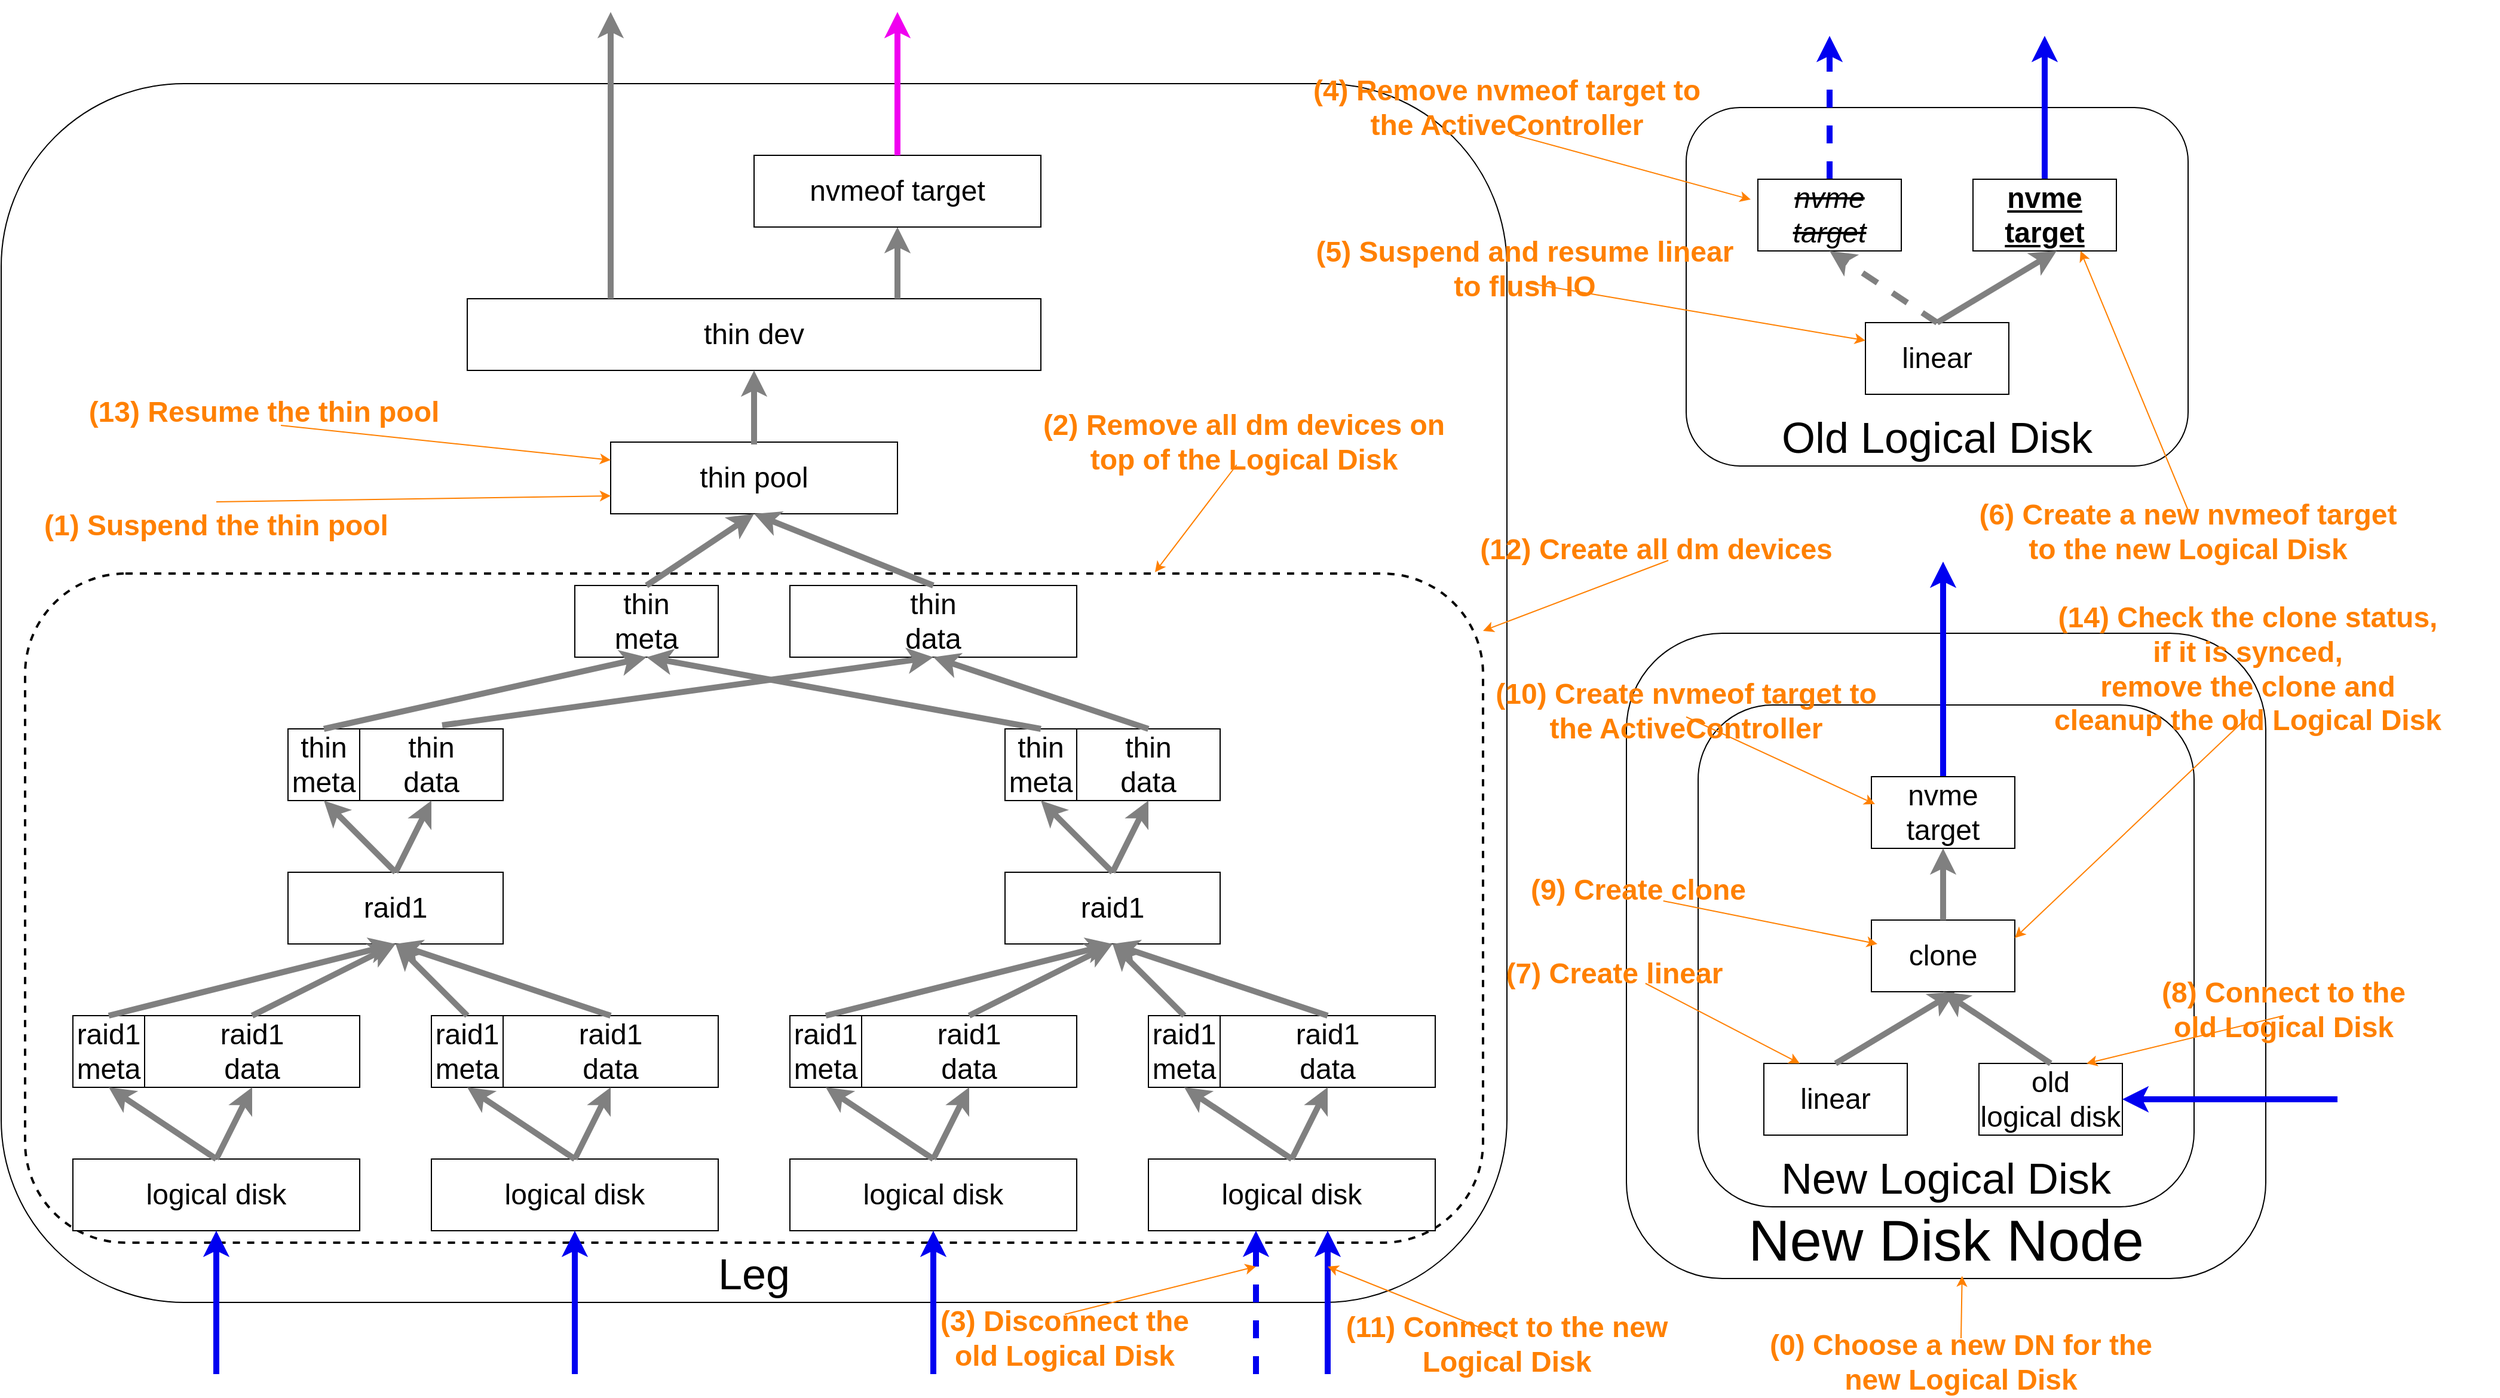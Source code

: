 <mxfile version="24.7.17">
  <diagram name="Page-1" id="okQUsLcCIn6qNMJXYvbM">
    <mxGraphModel dx="5430" dy="2303" grid="1" gridSize="10" guides="1" tooltips="1" connect="1" arrows="1" fold="1" page="1" pageScale="1" pageWidth="850" pageHeight="1100" math="0" shadow="0">
      <root>
        <mxCell id="0" />
        <mxCell id="1" parent="0" />
        <mxCell id="6JF1dS1EM6xbTjunklgh-60" value="&lt;font style=&quot;font-size: 36px;&quot;&gt;Old Logical Disk&lt;/font&gt;" style="rounded=1;whiteSpace=wrap;html=1;verticalAlign=bottom;container=0;" parent="1" vertex="1">
          <mxGeometry x="-1140" y="-140" width="420" height="300" as="geometry" />
        </mxCell>
        <mxCell id="6JF1dS1EM6xbTjunklgh-1" value="&lt;font style=&quot;font-size: 36px;&quot;&gt;Leg&lt;/font&gt;" style="rounded=1;whiteSpace=wrap;html=1;verticalAlign=bottom;" parent="1" vertex="1">
          <mxGeometry x="-2550" y="-160" width="1260" height="1020" as="geometry" />
        </mxCell>
        <mxCell id="6JF1dS1EM6xbTjunklgh-116" value="" style="rounded=1;whiteSpace=wrap;html=1;strokeWidth=2;dashed=1;" parent="1" vertex="1">
          <mxGeometry x="-2530" y="250" width="1220" height="560" as="geometry" />
        </mxCell>
        <mxCell id="6JF1dS1EM6xbTjunklgh-103" value="&lt;font style=&quot;font-size: 48px;&quot;&gt;New Disk Node&lt;/font&gt;" style="rounded=1;whiteSpace=wrap;html=1;verticalAlign=bottom;" parent="1" vertex="1">
          <mxGeometry x="-1190" y="300" width="535" height="540" as="geometry" />
        </mxCell>
        <mxCell id="6JF1dS1EM6xbTjunklgh-84" value="&lt;font style=&quot;font-size: 36px;&quot;&gt;New Logical Disk&lt;/font&gt;" style="rounded=1;whiteSpace=wrap;html=1;verticalAlign=bottom;" parent="1" vertex="1">
          <mxGeometry x="-1130" y="360" width="415" height="420" as="geometry" />
        </mxCell>
        <mxCell id="6JF1dS1EM6xbTjunklgh-2" value="&lt;font style=&quot;font-size: 24px;&quot;&gt;logical disk&lt;/font&gt;" style="rounded=0;whiteSpace=wrap;html=1;" parent="1" vertex="1">
          <mxGeometry x="-2490" y="740" width="240" height="60" as="geometry" />
        </mxCell>
        <mxCell id="6JF1dS1EM6xbTjunklgh-3" value="&lt;font style=&quot;font-size: 24px;&quot;&gt;raid1&lt;/font&gt;" style="rounded=0;whiteSpace=wrap;html=1;" parent="1" vertex="1">
          <mxGeometry x="-2310" y="500" width="180" height="60" as="geometry" />
        </mxCell>
        <mxCell id="6JF1dS1EM6xbTjunklgh-4" value="&lt;span style=&quot;font-size: 24px;&quot;&gt;raid1&lt;br&gt;meta&lt;br&gt;&lt;/span&gt;" style="rounded=0;whiteSpace=wrap;html=1;" parent="1" vertex="1">
          <mxGeometry x="-2490" y="620" width="60" height="60" as="geometry" />
        </mxCell>
        <mxCell id="6JF1dS1EM6xbTjunklgh-5" value="&lt;font style=&quot;font-size: 24px;&quot;&gt;raid1&lt;br&gt;data&lt;br&gt;&lt;/font&gt;" style="rounded=0;whiteSpace=wrap;html=1;" parent="1" vertex="1">
          <mxGeometry x="-2430" y="620" width="180" height="60" as="geometry" />
        </mxCell>
        <mxCell id="6JF1dS1EM6xbTjunklgh-6" value="&lt;font style=&quot;font-size: 24px;&quot;&gt;logical disk&lt;/font&gt;" style="rounded=0;whiteSpace=wrap;html=1;" parent="1" vertex="1">
          <mxGeometry x="-2190" y="740" width="240" height="60" as="geometry" />
        </mxCell>
        <mxCell id="6JF1dS1EM6xbTjunklgh-7" value="&lt;span style=&quot;font-size: 24px;&quot;&gt;raid1&lt;br&gt;meta&lt;br&gt;&lt;/span&gt;" style="rounded=0;whiteSpace=wrap;html=1;" parent="1" vertex="1">
          <mxGeometry x="-2190" y="620" width="60" height="60" as="geometry" />
        </mxCell>
        <mxCell id="6JF1dS1EM6xbTjunklgh-8" value="&lt;font style=&quot;font-size: 24px;&quot;&gt;raid1&lt;br&gt;data&lt;br&gt;&lt;/font&gt;" style="rounded=0;whiteSpace=wrap;html=1;" parent="1" vertex="1">
          <mxGeometry x="-2130" y="620" width="180" height="60" as="geometry" />
        </mxCell>
        <mxCell id="6JF1dS1EM6xbTjunklgh-9" value="&lt;font style=&quot;font-size: 24px;&quot;&gt;logical disk&lt;/font&gt;" style="rounded=0;whiteSpace=wrap;html=1;" parent="1" vertex="1">
          <mxGeometry x="-1890" y="740" width="240" height="60" as="geometry" />
        </mxCell>
        <mxCell id="6JF1dS1EM6xbTjunklgh-10" value="&lt;font style=&quot;font-size: 24px;&quot;&gt;raid1&lt;/font&gt;" style="rounded=0;whiteSpace=wrap;html=1;" parent="1" vertex="1">
          <mxGeometry x="-1710" y="500" width="180" height="60" as="geometry" />
        </mxCell>
        <mxCell id="6JF1dS1EM6xbTjunklgh-11" value="&lt;span style=&quot;font-size: 24px;&quot;&gt;raid1&lt;br&gt;meta&lt;br&gt;&lt;/span&gt;" style="rounded=0;whiteSpace=wrap;html=1;" parent="1" vertex="1">
          <mxGeometry x="-1890" y="620" width="60" height="60" as="geometry" />
        </mxCell>
        <mxCell id="6JF1dS1EM6xbTjunklgh-12" value="&lt;font style=&quot;font-size: 24px;&quot;&gt;raid1&lt;br&gt;data&lt;br&gt;&lt;/font&gt;" style="rounded=0;whiteSpace=wrap;html=1;" parent="1" vertex="1">
          <mxGeometry x="-1830" y="620" width="180" height="60" as="geometry" />
        </mxCell>
        <mxCell id="6JF1dS1EM6xbTjunklgh-13" value="&lt;font style=&quot;font-size: 24px;&quot;&gt;logical disk&lt;/font&gt;" style="rounded=0;whiteSpace=wrap;html=1;" parent="1" vertex="1">
          <mxGeometry x="-1590" y="740" width="240" height="60" as="geometry" />
        </mxCell>
        <mxCell id="6JF1dS1EM6xbTjunklgh-14" value="&lt;span style=&quot;font-size: 24px;&quot;&gt;raid1&lt;br&gt;meta&lt;br&gt;&lt;/span&gt;" style="rounded=0;whiteSpace=wrap;html=1;" parent="1" vertex="1">
          <mxGeometry x="-1590" y="620" width="60" height="60" as="geometry" />
        </mxCell>
        <mxCell id="6JF1dS1EM6xbTjunklgh-15" value="&lt;font style=&quot;font-size: 24px;&quot;&gt;raid1&lt;br&gt;data&lt;br&gt;&lt;/font&gt;" style="rounded=0;whiteSpace=wrap;html=1;" parent="1" vertex="1">
          <mxGeometry x="-1530" y="620" width="180" height="60" as="geometry" />
        </mxCell>
        <mxCell id="6JF1dS1EM6xbTjunklgh-16" value="&lt;font style=&quot;font-size: 24px;&quot;&gt;thin&lt;br&gt;meta&lt;br&gt;&lt;/font&gt;" style="rounded=0;whiteSpace=wrap;html=1;" parent="1" vertex="1">
          <mxGeometry x="-2310" y="380" width="60" height="60" as="geometry" />
        </mxCell>
        <mxCell id="6JF1dS1EM6xbTjunklgh-17" value="&lt;font style=&quot;font-size: 24px;&quot;&gt;thin&lt;br&gt;data&lt;br&gt;&lt;/font&gt;" style="rounded=0;whiteSpace=wrap;html=1;" parent="1" vertex="1">
          <mxGeometry x="-2250" y="380" width="120" height="60" as="geometry" />
        </mxCell>
        <mxCell id="6JF1dS1EM6xbTjunklgh-18" value="&lt;font style=&quot;font-size: 24px;&quot;&gt;thin&lt;br&gt;meta&lt;br&gt;&lt;/font&gt;" style="rounded=0;whiteSpace=wrap;html=1;" parent="1" vertex="1">
          <mxGeometry x="-1710" y="380" width="60" height="60" as="geometry" />
        </mxCell>
        <mxCell id="6JF1dS1EM6xbTjunklgh-19" value="&lt;font style=&quot;font-size: 24px;&quot;&gt;thin&lt;br&gt;data&lt;br&gt;&lt;/font&gt;" style="rounded=0;whiteSpace=wrap;html=1;" parent="1" vertex="1">
          <mxGeometry x="-1650" y="380" width="120" height="60" as="geometry" />
        </mxCell>
        <mxCell id="6JF1dS1EM6xbTjunklgh-20" value="&lt;font style=&quot;font-size: 24px;&quot;&gt;thin&lt;br&gt;meta&lt;br&gt;&lt;/font&gt;" style="rounded=0;whiteSpace=wrap;html=1;" parent="1" vertex="1">
          <mxGeometry x="-2070" y="260" width="120" height="60" as="geometry" />
        </mxCell>
        <mxCell id="6JF1dS1EM6xbTjunklgh-21" value="&lt;font style=&quot;font-size: 24px;&quot;&gt;thin&lt;br&gt;data&lt;br&gt;&lt;/font&gt;" style="rounded=0;whiteSpace=wrap;html=1;" parent="1" vertex="1">
          <mxGeometry x="-1890" y="260" width="240" height="60" as="geometry" />
        </mxCell>
        <mxCell id="6JF1dS1EM6xbTjunklgh-22" value="&lt;font style=&quot;font-size: 24px;&quot;&gt;thin pool&lt;br&gt;&lt;/font&gt;" style="rounded=0;whiteSpace=wrap;html=1;" parent="1" vertex="1">
          <mxGeometry x="-2040" y="140" width="240" height="60" as="geometry" />
        </mxCell>
        <mxCell id="6JF1dS1EM6xbTjunklgh-23" value="&lt;font style=&quot;font-size: 24px;&quot;&gt;thin dev&lt;br&gt;&lt;/font&gt;" style="rounded=0;whiteSpace=wrap;html=1;" parent="1" vertex="1">
          <mxGeometry x="-2160" y="20" width="480" height="60" as="geometry" />
        </mxCell>
        <mxCell id="6JF1dS1EM6xbTjunklgh-24" value="" style="endArrow=classic;html=1;rounded=0;strokeWidth=5;strokeColor=#808080;exitX=0.5;exitY=0;exitDx=0;exitDy=0;entryX=0.5;entryY=1;entryDx=0;entryDy=0;" parent="1" source="6JF1dS1EM6xbTjunklgh-16" target="6JF1dS1EM6xbTjunklgh-20" edge="1">
          <mxGeometry width="50" height="50" relative="1" as="geometry">
            <mxPoint x="-2260" y="350" as="sourcePoint" />
            <mxPoint x="-2210" y="300" as="targetPoint" />
          </mxGeometry>
        </mxCell>
        <mxCell id="6JF1dS1EM6xbTjunklgh-25" value="" style="endArrow=classic;html=1;rounded=0;strokeWidth=5;strokeColor=#808080;exitX=0.5;exitY=0;exitDx=0;exitDy=0;entryX=0.5;entryY=1;entryDx=0;entryDy=0;" parent="1" source="6JF1dS1EM6xbTjunklgh-3" target="6JF1dS1EM6xbTjunklgh-17" edge="1">
          <mxGeometry width="50" height="50" relative="1" as="geometry">
            <mxPoint x="-2070" y="480" as="sourcePoint" />
            <mxPoint x="-2020" y="430" as="targetPoint" />
          </mxGeometry>
        </mxCell>
        <mxCell id="6JF1dS1EM6xbTjunklgh-26" value="" style="endArrow=classic;html=1;rounded=0;strokeWidth=5;strokeColor=#808080;exitX=0.5;exitY=0;exitDx=0;exitDy=0;entryX=0.5;entryY=1;entryDx=0;entryDy=0;" parent="1" source="6JF1dS1EM6xbTjunklgh-18" target="6JF1dS1EM6xbTjunklgh-20" edge="1">
          <mxGeometry width="50" height="50" relative="1" as="geometry">
            <mxPoint x="-1980" y="420" as="sourcePoint" />
            <mxPoint x="-1930" y="370" as="targetPoint" />
          </mxGeometry>
        </mxCell>
        <mxCell id="6JF1dS1EM6xbTjunklgh-27" value="" style="endArrow=classic;html=1;rounded=0;strokeWidth=5;strokeColor=#808080;exitX=0.575;exitY=-0.05;exitDx=0;exitDy=0;exitPerimeter=0;entryX=0.5;entryY=1;entryDx=0;entryDy=0;" parent="1" source="6JF1dS1EM6xbTjunklgh-17" target="6JF1dS1EM6xbTjunklgh-21" edge="1">
          <mxGeometry width="50" height="50" relative="1" as="geometry">
            <mxPoint x="-1960" y="400" as="sourcePoint" />
            <mxPoint x="-1910" y="350" as="targetPoint" />
          </mxGeometry>
        </mxCell>
        <mxCell id="6JF1dS1EM6xbTjunklgh-28" value="" style="endArrow=classic;html=1;rounded=0;strokeWidth=5;strokeColor=#808080;exitX=0.5;exitY=0;exitDx=0;exitDy=0;entryX=0.5;entryY=1;entryDx=0;entryDy=0;" parent="1" source="6JF1dS1EM6xbTjunklgh-19" target="6JF1dS1EM6xbTjunklgh-21" edge="1">
          <mxGeometry width="50" height="50" relative="1" as="geometry">
            <mxPoint x="-1430" y="410" as="sourcePoint" />
            <mxPoint x="-1380" y="360" as="targetPoint" />
          </mxGeometry>
        </mxCell>
        <mxCell id="6JF1dS1EM6xbTjunklgh-29" value="" style="endArrow=classic;html=1;rounded=0;strokeWidth=5;strokeColor=#808080;exitX=0.5;exitY=0;exitDx=0;exitDy=0;entryX=0.5;entryY=1;entryDx=0;entryDy=0;" parent="1" source="6JF1dS1EM6xbTjunklgh-2" target="6JF1dS1EM6xbTjunklgh-5" edge="1">
          <mxGeometry width="50" height="50" relative="1" as="geometry">
            <mxPoint x="-2130" y="910" as="sourcePoint" />
            <mxPoint x="-2080" y="860" as="targetPoint" />
          </mxGeometry>
        </mxCell>
        <mxCell id="6JF1dS1EM6xbTjunklgh-30" value="" style="endArrow=classic;html=1;rounded=0;strokeWidth=5;strokeColor=#808080;exitX=0.5;exitY=0;exitDx=0;exitDy=0;entryX=0.5;entryY=1;entryDx=0;entryDy=0;" parent="1" source="6JF1dS1EM6xbTjunklgh-4" target="6JF1dS1EM6xbTjunklgh-3" edge="1">
          <mxGeometry width="50" height="50" relative="1" as="geometry">
            <mxPoint x="-2420" y="550" as="sourcePoint" />
            <mxPoint x="-2370" y="500" as="targetPoint" />
          </mxGeometry>
        </mxCell>
        <mxCell id="6JF1dS1EM6xbTjunklgh-31" value="" style="endArrow=classic;html=1;rounded=0;strokeWidth=5;strokeColor=#808080;exitX=0.5;exitY=0;exitDx=0;exitDy=0;entryX=0.5;entryY=1;entryDx=0;entryDy=0;" parent="1" source="6JF1dS1EM6xbTjunklgh-10" target="6JF1dS1EM6xbTjunklgh-18" edge="1">
          <mxGeometry width="50" height="50" relative="1" as="geometry">
            <mxPoint x="-1420" y="500" as="sourcePoint" />
            <mxPoint x="-1370" y="450" as="targetPoint" />
          </mxGeometry>
        </mxCell>
        <mxCell id="6JF1dS1EM6xbTjunklgh-32" value="" style="endArrow=classic;html=1;rounded=0;strokeWidth=5;strokeColor=#808080;entryX=0.5;entryY=1;entryDx=0;entryDy=0;exitX=0.5;exitY=0;exitDx=0;exitDy=0;" parent="1" source="6JF1dS1EM6xbTjunklgh-10" target="6JF1dS1EM6xbTjunklgh-19" edge="1">
          <mxGeometry width="50" height="50" relative="1" as="geometry">
            <mxPoint x="-1390" y="510" as="sourcePoint" />
            <mxPoint x="-1340" y="460" as="targetPoint" />
          </mxGeometry>
        </mxCell>
        <mxCell id="6JF1dS1EM6xbTjunklgh-33" value="" style="endArrow=classic;html=1;rounded=0;strokeWidth=5;strokeColor=#808080;exitX=0.5;exitY=0;exitDx=0;exitDy=0;entryX=0.5;entryY=1;entryDx=0;entryDy=0;" parent="1" source="6JF1dS1EM6xbTjunklgh-3" target="6JF1dS1EM6xbTjunklgh-16" edge="1">
          <mxGeometry width="50" height="50" relative="1" as="geometry">
            <mxPoint x="-2380" y="510" as="sourcePoint" />
            <mxPoint x="-2330" y="460" as="targetPoint" />
          </mxGeometry>
        </mxCell>
        <mxCell id="6JF1dS1EM6xbTjunklgh-34" value="" style="endArrow=classic;html=1;rounded=0;strokeWidth=5;strokeColor=#808080;exitX=0.5;exitY=0.033;exitDx=0;exitDy=0;exitPerimeter=0;entryX=0.5;entryY=1;entryDx=0;entryDy=0;" parent="1" source="6JF1dS1EM6xbTjunklgh-22" target="6JF1dS1EM6xbTjunklgh-23" edge="1">
          <mxGeometry width="50" height="50" relative="1" as="geometry">
            <mxPoint x="-1765" y="170" as="sourcePoint" />
            <mxPoint x="-1715" y="120" as="targetPoint" />
          </mxGeometry>
        </mxCell>
        <mxCell id="6JF1dS1EM6xbTjunklgh-35" value="" style="endArrow=classic;html=1;rounded=0;strokeWidth=5;strokeColor=#808080;exitX=0.5;exitY=0;exitDx=0;exitDy=0;entryX=0.5;entryY=1;entryDx=0;entryDy=0;" parent="1" source="6JF1dS1EM6xbTjunklgh-21" target="6JF1dS1EM6xbTjunklgh-22" edge="1">
          <mxGeometry width="50" height="50" relative="1" as="geometry">
            <mxPoint x="-1630" y="220" as="sourcePoint" />
            <mxPoint x="-1580" y="170" as="targetPoint" />
          </mxGeometry>
        </mxCell>
        <mxCell id="6JF1dS1EM6xbTjunklgh-36" value="" style="endArrow=classic;html=1;rounded=0;strokeWidth=5;strokeColor=#808080;exitX=0.5;exitY=0;exitDx=0;exitDy=0;entryX=0.5;entryY=1;entryDx=0;entryDy=0;" parent="1" source="6JF1dS1EM6xbTjunklgh-20" target="6JF1dS1EM6xbTjunklgh-22" edge="1">
          <mxGeometry width="50" height="50" relative="1" as="geometry">
            <mxPoint x="-2150" y="230" as="sourcePoint" />
            <mxPoint x="-2100" y="180" as="targetPoint" />
          </mxGeometry>
        </mxCell>
        <mxCell id="6JF1dS1EM6xbTjunklgh-37" value="" style="endArrow=classic;html=1;rounded=0;strokeWidth=5;strokeColor=#808080;exitX=0.5;exitY=0;exitDx=0;exitDy=0;entryX=0.5;entryY=1;entryDx=0;entryDy=0;" parent="1" source="6JF1dS1EM6xbTjunklgh-15" target="6JF1dS1EM6xbTjunklgh-10" edge="1">
          <mxGeometry width="50" height="50" relative="1" as="geometry">
            <mxPoint x="-1420" y="530" as="sourcePoint" />
            <mxPoint x="-1370" y="480" as="targetPoint" />
          </mxGeometry>
        </mxCell>
        <mxCell id="6JF1dS1EM6xbTjunklgh-38" value="" style="endArrow=classic;html=1;rounded=0;strokeWidth=5;strokeColor=#808080;exitX=0.5;exitY=0;exitDx=0;exitDy=0;entryX=0.5;entryY=1;entryDx=0;entryDy=0;" parent="1" source="6JF1dS1EM6xbTjunklgh-14" target="6JF1dS1EM6xbTjunklgh-10" edge="1">
          <mxGeometry width="50" height="50" relative="1" as="geometry">
            <mxPoint x="-1440" y="540" as="sourcePoint" />
            <mxPoint x="-1390" y="490" as="targetPoint" />
          </mxGeometry>
        </mxCell>
        <mxCell id="6JF1dS1EM6xbTjunklgh-39" value="" style="endArrow=classic;html=1;rounded=0;strokeWidth=5;strokeColor=#808080;exitX=0.5;exitY=0;exitDx=0;exitDy=0;entryX=0.5;entryY=1;entryDx=0;entryDy=0;" parent="1" source="6JF1dS1EM6xbTjunklgh-12" target="6JF1dS1EM6xbTjunklgh-10" edge="1">
          <mxGeometry width="50" height="50" relative="1" as="geometry">
            <mxPoint x="-1540" y="575" as="sourcePoint" />
            <mxPoint x="-1490" y="525" as="targetPoint" />
          </mxGeometry>
        </mxCell>
        <mxCell id="6JF1dS1EM6xbTjunklgh-40" value="" style="endArrow=classic;html=1;rounded=0;strokeWidth=5;strokeColor=#808080;exitX=0.5;exitY=0;exitDx=0;exitDy=0;entryX=0.5;entryY=1;entryDx=0;entryDy=0;" parent="1" source="6JF1dS1EM6xbTjunklgh-11" target="6JF1dS1EM6xbTjunklgh-10" edge="1">
          <mxGeometry width="50" height="50" relative="1" as="geometry">
            <mxPoint x="-1870" y="590" as="sourcePoint" />
            <mxPoint x="-1820" y="540" as="targetPoint" />
          </mxGeometry>
        </mxCell>
        <mxCell id="6JF1dS1EM6xbTjunklgh-41" value="" style="endArrow=classic;html=1;rounded=0;strokeWidth=5;strokeColor=#808080;exitX=0.5;exitY=0;exitDx=0;exitDy=0;entryX=0.5;entryY=1;entryDx=0;entryDy=0;" parent="1" source="6JF1dS1EM6xbTjunklgh-8" target="6JF1dS1EM6xbTjunklgh-3" edge="1">
          <mxGeometry width="50" height="50" relative="1" as="geometry">
            <mxPoint x="-2000" y="560" as="sourcePoint" />
            <mxPoint x="-1950" y="510" as="targetPoint" />
          </mxGeometry>
        </mxCell>
        <mxCell id="6JF1dS1EM6xbTjunklgh-42" value="" style="endArrow=classic;html=1;rounded=0;strokeWidth=5;strokeColor=#808080;exitX=0.5;exitY=0;exitDx=0;exitDy=0;entryX=0.5;entryY=1;entryDx=0;entryDy=0;" parent="1" source="6JF1dS1EM6xbTjunklgh-7" target="6JF1dS1EM6xbTjunklgh-3" edge="1">
          <mxGeometry width="50" height="50" relative="1" as="geometry">
            <mxPoint x="-2030" y="555" as="sourcePoint" />
            <mxPoint x="-1980" y="505" as="targetPoint" />
          </mxGeometry>
        </mxCell>
        <mxCell id="6JF1dS1EM6xbTjunklgh-43" value="" style="endArrow=classic;html=1;rounded=0;strokeWidth=5;strokeColor=#808080;exitX=0.5;exitY=0;exitDx=0;exitDy=0;entryX=0.5;entryY=1;entryDx=0;entryDy=0;" parent="1" source="6JF1dS1EM6xbTjunklgh-5" target="6JF1dS1EM6xbTjunklgh-3" edge="1">
          <mxGeometry width="50" height="50" relative="1" as="geometry">
            <mxPoint x="-1980" y="575" as="sourcePoint" />
            <mxPoint x="-1930" y="525" as="targetPoint" />
          </mxGeometry>
        </mxCell>
        <mxCell id="6JF1dS1EM6xbTjunklgh-44" value="" style="endArrow=classic;html=1;rounded=0;strokeWidth=5;strokeColor=#808080;exitX=0.5;exitY=0;exitDx=0;exitDy=0;entryX=0.5;entryY=1;entryDx=0;entryDy=0;" parent="1" source="6JF1dS1EM6xbTjunklgh-13" target="6JF1dS1EM6xbTjunklgh-14" edge="1">
          <mxGeometry width="50" height="50" relative="1" as="geometry">
            <mxPoint x="-1325" y="700" as="sourcePoint" />
            <mxPoint x="-1275" y="650" as="targetPoint" />
          </mxGeometry>
        </mxCell>
        <mxCell id="6JF1dS1EM6xbTjunklgh-45" value="" style="endArrow=classic;html=1;rounded=0;strokeWidth=5;strokeColor=#808080;exitX=0.5;exitY=0;exitDx=0;exitDy=0;entryX=0.5;entryY=1;entryDx=0;entryDy=0;" parent="1" source="6JF1dS1EM6xbTjunklgh-13" target="6JF1dS1EM6xbTjunklgh-15" edge="1">
          <mxGeometry width="50" height="50" relative="1" as="geometry">
            <mxPoint x="-1290" y="670" as="sourcePoint" />
            <mxPoint x="-1240" y="620" as="targetPoint" />
          </mxGeometry>
        </mxCell>
        <mxCell id="6JF1dS1EM6xbTjunklgh-46" value="" style="endArrow=classic;html=1;rounded=0;strokeWidth=5;strokeColor=#808080;entryX=0.5;entryY=1;entryDx=0;entryDy=0;exitX=0.5;exitY=0;exitDx=0;exitDy=0;" parent="1" source="6JF1dS1EM6xbTjunklgh-9" target="6JF1dS1EM6xbTjunklgh-11" edge="1">
          <mxGeometry width="50" height="50" relative="1" as="geometry">
            <mxPoint x="-1730" y="930" as="sourcePoint" />
            <mxPoint x="-1650" y="780" as="targetPoint" />
          </mxGeometry>
        </mxCell>
        <mxCell id="6JF1dS1EM6xbTjunklgh-47" value="" style="endArrow=classic;html=1;rounded=0;strokeWidth=5;strokeColor=#808080;exitX=0.5;exitY=0;exitDx=0;exitDy=0;entryX=0.5;entryY=1;entryDx=0;entryDy=0;" parent="1" source="6JF1dS1EM6xbTjunklgh-9" target="6JF1dS1EM6xbTjunklgh-12" edge="1">
          <mxGeometry width="50" height="50" relative="1" as="geometry">
            <mxPoint x="-1360" y="520" as="sourcePoint" />
            <mxPoint x="-1310" y="470" as="targetPoint" />
          </mxGeometry>
        </mxCell>
        <mxCell id="6JF1dS1EM6xbTjunklgh-48" value="" style="endArrow=classic;html=1;rounded=0;strokeWidth=5;strokeColor=#808080;exitX=0.5;exitY=0;exitDx=0;exitDy=0;entryX=0.5;entryY=1;entryDx=0;entryDy=0;" parent="1" source="6JF1dS1EM6xbTjunklgh-6" target="6JF1dS1EM6xbTjunklgh-7" edge="1">
          <mxGeometry width="50" height="50" relative="1" as="geometry">
            <mxPoint x="-2040" y="930" as="sourcePoint" />
            <mxPoint x="-1990" y="880" as="targetPoint" />
          </mxGeometry>
        </mxCell>
        <mxCell id="6JF1dS1EM6xbTjunklgh-49" value="" style="endArrow=classic;html=1;rounded=0;strokeWidth=5;strokeColor=#808080;exitX=0.5;exitY=0;exitDx=0;exitDy=0;entryX=0.5;entryY=1;entryDx=0;entryDy=0;" parent="1" source="6JF1dS1EM6xbTjunklgh-6" target="6JF1dS1EM6xbTjunklgh-8" edge="1">
          <mxGeometry width="50" height="50" relative="1" as="geometry">
            <mxPoint x="-2000" y="930" as="sourcePoint" />
            <mxPoint x="-1950" y="880" as="targetPoint" />
          </mxGeometry>
        </mxCell>
        <mxCell id="6JF1dS1EM6xbTjunklgh-50" value="" style="endArrow=classic;html=1;rounded=0;strokeWidth=5;strokeColor=#808080;exitX=0.5;exitY=0;exitDx=0;exitDy=0;entryX=0.5;entryY=1;entryDx=0;entryDy=0;" parent="1" source="6JF1dS1EM6xbTjunklgh-2" target="6JF1dS1EM6xbTjunklgh-4" edge="1">
          <mxGeometry width="50" height="50" relative="1" as="geometry">
            <mxPoint x="-2390" y="880" as="sourcePoint" />
            <mxPoint x="-2340" y="830" as="targetPoint" />
          </mxGeometry>
        </mxCell>
        <mxCell id="6JF1dS1EM6xbTjunklgh-51" value="" style="endArrow=classic;html=1;rounded=0;strokeWidth=5;strokeColor=#808080;exitX=0.75;exitY=0;exitDx=0;exitDy=0;entryX=0.5;entryY=1;entryDx=0;entryDy=0;" parent="1" source="6JF1dS1EM6xbTjunklgh-23" target="6JF1dS1EM6xbTjunklgh-56" edge="1">
          <mxGeometry width="50" height="50" relative="1" as="geometry">
            <mxPoint x="-640" y="-30" as="sourcePoint" />
            <mxPoint x="-640" y="-250" as="targetPoint" />
          </mxGeometry>
        </mxCell>
        <mxCell id="6JF1dS1EM6xbTjunklgh-52" value="" style="endArrow=classic;html=1;rounded=0;strokeWidth=5;strokeColor=#0000f0;exitX=0.25;exitY=1;exitDx=0;exitDy=0;entryX=0.25;entryY=0;entryDx=0;entryDy=0;dashed=1;" parent="1" edge="1">
          <mxGeometry width="50" height="50" relative="1" as="geometry">
            <mxPoint x="-1500" y="920" as="sourcePoint" />
            <mxPoint x="-1500" y="800" as="targetPoint" />
          </mxGeometry>
        </mxCell>
        <mxCell id="6JF1dS1EM6xbTjunklgh-53" value="" style="endArrow=classic;html=1;rounded=0;strokeWidth=5;strokeColor=#0000f0;exitX=0.5;exitY=1;exitDx=0;exitDy=0;entryX=0.5;entryY=0;entryDx=0;entryDy=0;" parent="1" edge="1">
          <mxGeometry width="50" height="50" relative="1" as="geometry">
            <mxPoint x="-2070" y="920" as="sourcePoint" />
            <mxPoint x="-2070" y="800" as="targetPoint" />
          </mxGeometry>
        </mxCell>
        <mxCell id="6JF1dS1EM6xbTjunklgh-54" value="" style="endArrow=classic;html=1;rounded=0;strokeWidth=5;strokeColor=#0000f0;exitX=0.5;exitY=1;exitDx=0;exitDy=0;entryX=0.5;entryY=0;entryDx=0;entryDy=0;" parent="1" edge="1">
          <mxGeometry width="50" height="50" relative="1" as="geometry">
            <mxPoint x="-2370" y="920" as="sourcePoint" />
            <mxPoint x="-2370" y="800" as="targetPoint" />
          </mxGeometry>
        </mxCell>
        <mxCell id="6JF1dS1EM6xbTjunklgh-55" value="" style="endArrow=classic;html=1;rounded=0;strokeWidth=5;strokeColor=#0000f0;exitX=0.5;exitY=1;exitDx=0;exitDy=0;entryX=0.5;entryY=0;entryDx=0;entryDy=0;" parent="1" edge="1">
          <mxGeometry width="50" height="50" relative="1" as="geometry">
            <mxPoint x="-1770" y="920" as="sourcePoint" />
            <mxPoint x="-1770" y="800" as="targetPoint" />
          </mxGeometry>
        </mxCell>
        <mxCell id="6JF1dS1EM6xbTjunklgh-56" value="&lt;font style=&quot;font-size: 24px;&quot;&gt;nvmeof target&lt;br&gt;&lt;/font&gt;" style="rounded=0;whiteSpace=wrap;html=1;" parent="1" vertex="1">
          <mxGeometry x="-1920" y="-100" width="240" height="60" as="geometry" />
        </mxCell>
        <mxCell id="6JF1dS1EM6xbTjunklgh-57" value="" style="endArrow=classic;html=1;rounded=0;strokeWidth=5;strokeColor=#808080;exitX=0.25;exitY=0;exitDx=0;exitDy=0;entryX=0.5;entryY=0;entryDx=0;entryDy=0;" parent="1" source="6JF1dS1EM6xbTjunklgh-23" edge="1">
          <mxGeometry width="50" height="50" relative="1" as="geometry">
            <mxPoint x="-2041" y="-80" as="sourcePoint" />
            <mxPoint x="-2040" y="-220" as="targetPoint" />
          </mxGeometry>
        </mxCell>
        <mxCell id="6JF1dS1EM6xbTjunklgh-58" value="" style="endArrow=classic;html=1;rounded=0;strokeWidth=5;strokeColor=#f000f0;exitX=0.5;exitY=0;exitDx=0;exitDy=0;entryX=0.5;entryY=0;entryDx=0;entryDy=0;" parent="1" source="6JF1dS1EM6xbTjunklgh-56" edge="1">
          <mxGeometry width="50" height="50" relative="1" as="geometry">
            <mxPoint x="-1585" y="-240" as="sourcePoint" />
            <mxPoint x="-1800" y="-220" as="targetPoint" />
          </mxGeometry>
        </mxCell>
        <mxCell id="6JF1dS1EM6xbTjunklgh-64" value="" style="endArrow=classic;html=1;rounded=0;strokeWidth=5;strokeColor=#0000f0;exitX=0.5;exitY=0;exitDx=0;exitDy=0;entryX=0.5;entryY=0;entryDx=0;entryDy=0;dashed=1;" parent="1" source="6JF1dS1EM6xbTjunklgh-62" edge="1">
          <mxGeometry width="50" height="50" relative="1" as="geometry">
            <mxPoint x="-1000" y="-330" as="sourcePoint" />
            <mxPoint x="-1020" y="-200" as="targetPoint" />
          </mxGeometry>
        </mxCell>
        <mxCell id="6JF1dS1EM6xbTjunklgh-70" value="" style="endArrow=classic;html=1;rounded=0;strokeWidth=5;strokeColor=#0000f0;exitX=0.5;exitY=0;exitDx=0;exitDy=0;entryX=0.5;entryY=0;entryDx=0;entryDy=0;" parent="1" source="6JF1dS1EM6xbTjunklgh-68" edge="1">
          <mxGeometry width="50" height="50" relative="1" as="geometry">
            <mxPoint x="-995" y="290" as="sourcePoint" />
            <mxPoint x="-925" y="240" as="targetPoint" />
          </mxGeometry>
        </mxCell>
        <mxCell id="6JF1dS1EM6xbTjunklgh-76" value="" style="endArrow=classic;html=1;rounded=0;strokeWidth=5;strokeColor=#0000f0;exitX=0.5;exitY=0;exitDx=0;exitDy=0;entryX=0.5;entryY=0;entryDx=0;entryDy=0;" parent="1" source="6JF1dS1EM6xbTjunklgh-71" edge="1">
          <mxGeometry width="50" height="50" relative="1" as="geometry">
            <mxPoint x="-1010" y="-70" as="sourcePoint" />
            <mxPoint x="-840" y="-200" as="targetPoint" />
          </mxGeometry>
        </mxCell>
        <mxCell id="6JF1dS1EM6xbTjunklgh-67" value="&lt;font style=&quot;font-size: 24px;&quot;&gt;linear&lt;/font&gt;" style="rounded=0;whiteSpace=wrap;html=1;container=0;" parent="1" vertex="1">
          <mxGeometry x="-1075" y="660" width="120" height="60" as="geometry" />
        </mxCell>
        <mxCell id="6JF1dS1EM6xbTjunklgh-68" value="&lt;font style=&quot;font-size: 24px;&quot;&gt;nvme&lt;br&gt;target&lt;br&gt;&lt;/font&gt;" style="rounded=0;whiteSpace=wrap;html=1;container=0;" parent="1" vertex="1">
          <mxGeometry x="-985" y="420" width="120" height="60" as="geometry" />
        </mxCell>
        <mxCell id="6JF1dS1EM6xbTjunklgh-69" value="" style="endArrow=classic;html=1;rounded=0;strokeWidth=5;strokeColor=#808080;exitX=0.5;exitY=0;exitDx=0;exitDy=0;entryX=0.583;entryY=1;entryDx=0;entryDy=0;entryPerimeter=0;" parent="1" source="6JF1dS1EM6xbTjunklgh-67" target="6JF1dS1EM6xbTjunklgh-79" edge="1">
          <mxGeometry width="50" height="50" relative="1" as="geometry">
            <mxPoint x="-1425" y="410" as="sourcePoint" />
            <mxPoint x="-1375" y="360" as="targetPoint" />
          </mxGeometry>
        </mxCell>
        <mxCell id="6JF1dS1EM6xbTjunklgh-61" value="&lt;font style=&quot;font-size: 24px;&quot;&gt;linear&lt;/font&gt;" style="rounded=0;whiteSpace=wrap;html=1;container=0;" parent="1" vertex="1">
          <mxGeometry x="-990" y="40" width="120" height="60" as="geometry" />
        </mxCell>
        <mxCell id="6JF1dS1EM6xbTjunklgh-62" value="&lt;font style=&quot;font-size: 24px;&quot;&gt;&lt;strike&gt;&lt;i&gt;nvme&lt;br&gt;target&lt;/i&gt;&lt;/strike&gt;&lt;br&gt;&lt;/font&gt;" style="rounded=0;whiteSpace=wrap;html=1;container=0;" parent="1" vertex="1">
          <mxGeometry x="-1080" y="-80" width="120" height="60" as="geometry" />
        </mxCell>
        <mxCell id="6JF1dS1EM6xbTjunklgh-63" value="" style="endArrow=classic;html=1;rounded=0;strokeWidth=5;strokeColor=#808080;exitX=0.5;exitY=0;exitDx=0;exitDy=0;entryX=0.5;entryY=1;entryDx=0;entryDy=0;dashed=1;" parent="1" source="6JF1dS1EM6xbTjunklgh-61" target="6JF1dS1EM6xbTjunklgh-62" edge="1">
          <mxGeometry width="50" height="50" relative="1" as="geometry">
            <mxPoint x="-1430" y="-210" as="sourcePoint" />
            <mxPoint x="-1380" y="-260" as="targetPoint" />
          </mxGeometry>
        </mxCell>
        <mxCell id="6JF1dS1EM6xbTjunklgh-71" value="&lt;font style=&quot;font-size: 24px;&quot;&gt;&lt;b&gt;&lt;u&gt;nvme&lt;br&gt;target&lt;/u&gt;&lt;/b&gt;&lt;br&gt;&lt;/font&gt;" style="rounded=0;whiteSpace=wrap;html=1;container=0;" parent="1" vertex="1">
          <mxGeometry x="-900" y="-80" width="120" height="60" as="geometry" />
        </mxCell>
        <mxCell id="6JF1dS1EM6xbTjunklgh-72" value="" style="endArrow=classic;html=1;rounded=0;strokeWidth=5;strokeColor=#808080;exitX=0.5;exitY=0;exitDx=0;exitDy=0;entryX=0.583;entryY=1;entryDx=0;entryDy=0;entryPerimeter=0;" parent="1" source="6JF1dS1EM6xbTjunklgh-61" target="6JF1dS1EM6xbTjunklgh-71" edge="1">
          <mxGeometry width="50" height="50" relative="1" as="geometry">
            <mxPoint x="-560" y="60" as="sourcePoint" />
            <mxPoint x="-560" as="targetPoint" />
          </mxGeometry>
        </mxCell>
        <mxCell id="6JF1dS1EM6xbTjunklgh-78" value="&lt;font style=&quot;font-size: 24px;&quot;&gt;old&lt;br&gt;logical disk&lt;br&gt;&lt;/font&gt;" style="rounded=0;whiteSpace=wrap;html=1;container=0;" parent="1" vertex="1">
          <mxGeometry x="-895" y="660" width="120" height="60" as="geometry" />
        </mxCell>
        <mxCell id="6JF1dS1EM6xbTjunklgh-79" value="&lt;font style=&quot;font-size: 24px;&quot;&gt;clone&lt;br&gt;&lt;/font&gt;" style="rounded=0;whiteSpace=wrap;html=1;container=0;" parent="1" vertex="1">
          <mxGeometry x="-985" y="540" width="120" height="60" as="geometry" />
        </mxCell>
        <mxCell id="6JF1dS1EM6xbTjunklgh-80" value="" style="endArrow=classic;html=1;rounded=0;strokeWidth=5;strokeColor=#808080;exitX=0.5;exitY=0;exitDx=0;exitDy=0;entryX=0.5;entryY=1;entryDx=0;entryDy=0;" parent="1" source="6JF1dS1EM6xbTjunklgh-78" target="6JF1dS1EM6xbTjunklgh-79" edge="1">
          <mxGeometry width="50" height="50" relative="1" as="geometry">
            <mxPoint x="-1005" y="670" as="sourcePoint" />
            <mxPoint x="-905" y="610" as="targetPoint" />
          </mxGeometry>
        </mxCell>
        <mxCell id="6JF1dS1EM6xbTjunklgh-82" value="" style="endArrow=classic;html=1;rounded=0;strokeWidth=5;strokeColor=#808080;exitX=0.5;exitY=0;exitDx=0;exitDy=0;entryX=0.5;entryY=1;entryDx=0;entryDy=0;" parent="1" source="6JF1dS1EM6xbTjunklgh-79" target="6JF1dS1EM6xbTjunklgh-68" edge="1">
          <mxGeometry width="50" height="50" relative="1" as="geometry">
            <mxPoint x="-825" y="670" as="sourcePoint" />
            <mxPoint x="-915" y="610" as="targetPoint" />
          </mxGeometry>
        </mxCell>
        <mxCell id="EK6KpNQJIU4OniFnHXBM-8" value="" style="endArrow=classic;html=1;rounded=0;strokeWidth=5;strokeColor=#0000f0;entryX=0;entryY=0.5;entryDx=0;entryDy=0;exitX=1;exitY=0.5;exitDx=0;exitDy=0;" parent="1" edge="1">
          <mxGeometry width="50" height="50" relative="1" as="geometry">
            <mxPoint x="-595" y="690" as="sourcePoint" />
            <mxPoint x="-775" y="690" as="targetPoint" />
          </mxGeometry>
        </mxCell>
        <mxCell id="6JF1dS1EM6xbTjunklgh-87" value="&lt;font style=&quot;&quot;&gt;&lt;font size=&quot;1&quot; color=&quot;#ff8000&quot;&gt;&lt;b style=&quot;font-size: 24px;&quot;&gt;(0) Choose a new DN for the new Logical Disk&lt;/b&gt;&lt;/font&gt;&lt;br&gt;&lt;/font&gt;" style="text;html=1;align=center;verticalAlign=middle;whiteSpace=wrap;rounded=0;" parent="1" vertex="1">
          <mxGeometry x="-1090" y="890" width="360" height="40" as="geometry" />
        </mxCell>
        <mxCell id="6JF1dS1EM6xbTjunklgh-88" value="&lt;font style=&quot;&quot;&gt;&lt;font size=&quot;1&quot; color=&quot;#ff8000&quot;&gt;&lt;b style=&quot;font-size: 24px;&quot;&gt;(1) Suspend the thin pool&lt;/b&gt;&lt;/font&gt;&lt;br&gt;&lt;/font&gt;" style="text;html=1;align=center;verticalAlign=middle;whiteSpace=wrap;rounded=0;" parent="1" vertex="1">
          <mxGeometry x="-2550" y="190" width="360" height="40" as="geometry" />
        </mxCell>
        <mxCell id="6JF1dS1EM6xbTjunklgh-89" value="&lt;font style=&quot;&quot;&gt;&lt;font size=&quot;1&quot; color=&quot;#ff8000&quot;&gt;&lt;b style=&quot;font-size: 24px;&quot;&gt;(2) Remove all dm devices on top of the Logical Disk&lt;/b&gt;&lt;/font&gt;&lt;br&gt;&lt;/font&gt;" style="text;html=1;align=center;verticalAlign=middle;whiteSpace=wrap;rounded=0;" parent="1" vertex="1">
          <mxGeometry x="-1690" y="120" width="360" height="40" as="geometry" />
        </mxCell>
        <mxCell id="6JF1dS1EM6xbTjunklgh-90" value="&lt;font style=&quot;&quot;&gt;&lt;font size=&quot;1&quot; color=&quot;#ff8000&quot;&gt;&lt;b style=&quot;font-size: 24px;&quot;&gt;(3) Disconnect the&lt;br&gt;old Logical Disk&lt;/b&gt;&lt;/font&gt;&lt;br&gt;&lt;/font&gt;" style="text;html=1;align=center;verticalAlign=middle;whiteSpace=wrap;rounded=0;" parent="1" vertex="1">
          <mxGeometry x="-1840" y="870" width="360" height="40" as="geometry" />
        </mxCell>
        <mxCell id="6JF1dS1EM6xbTjunklgh-91" value="&lt;font style=&quot;&quot;&gt;&lt;font size=&quot;1&quot; color=&quot;#ff8000&quot;&gt;&lt;b style=&quot;font-size: 24px;&quot;&gt;(4) Remove nvmeof target to the ActiveController&lt;/b&gt;&lt;/font&gt;&lt;br&gt;&lt;/font&gt;" style="text;html=1;align=center;verticalAlign=middle;whiteSpace=wrap;rounded=0;" parent="1" vertex="1">
          <mxGeometry x="-1470" y="-160" width="360" height="40" as="geometry" />
        </mxCell>
        <mxCell id="6JF1dS1EM6xbTjunklgh-92" value="&lt;font style=&quot;&quot;&gt;&lt;font size=&quot;1&quot; color=&quot;#ff8000&quot;&gt;&lt;b style=&quot;font-size: 24px;&quot;&gt;(5) Suspend and resume linear to flush IO&lt;/b&gt;&lt;/font&gt;&lt;br&gt;&lt;/font&gt;" style="text;html=1;align=center;verticalAlign=middle;whiteSpace=wrap;rounded=0;" parent="1" vertex="1">
          <mxGeometry x="-1455" y="-10" width="360" height="10" as="geometry" />
        </mxCell>
        <mxCell id="6JF1dS1EM6xbTjunklgh-93" value="&lt;font style=&quot;&quot;&gt;&lt;font size=&quot;1&quot; color=&quot;#ff8000&quot;&gt;&lt;b style=&quot;font-size: 24px;&quot;&gt;(6) Create a new nvmeof target to the new Logical Disk&lt;/b&gt;&lt;/font&gt;&lt;br&gt;&lt;/font&gt;" style="text;html=1;align=center;verticalAlign=middle;whiteSpace=wrap;rounded=0;" parent="1" vertex="1">
          <mxGeometry x="-900" y="210" width="360" height="10" as="geometry" />
        </mxCell>
        <mxCell id="6JF1dS1EM6xbTjunklgh-94" value="&lt;font style=&quot;&quot;&gt;&lt;font size=&quot;1&quot; color=&quot;#ff8000&quot;&gt;&lt;b style=&quot;font-size: 24px;&quot;&gt;(7) Create linear&lt;/b&gt;&lt;/font&gt;&lt;br&gt;&lt;/font&gt;" style="text;html=1;align=center;verticalAlign=middle;whiteSpace=wrap;rounded=0;" parent="1" vertex="1">
          <mxGeometry x="-1380" y="580" width="360" height="10" as="geometry" />
        </mxCell>
        <mxCell id="6JF1dS1EM6xbTjunklgh-95" value="&lt;font style=&quot;&quot;&gt;&lt;font size=&quot;1&quot; color=&quot;#ff8000&quot;&gt;&lt;b style=&quot;font-size: 24px;&quot;&gt;(8) Connect to the&lt;br&gt;old Logical Disk&lt;/b&gt;&lt;/font&gt;&lt;br&gt;&lt;/font&gt;" style="text;html=1;align=center;verticalAlign=middle;whiteSpace=wrap;rounded=0;" parent="1" vertex="1">
          <mxGeometry x="-820" y="610" width="360" height="10" as="geometry" />
        </mxCell>
        <mxCell id="6JF1dS1EM6xbTjunklgh-96" value="&lt;font style=&quot;&quot;&gt;&lt;font size=&quot;1&quot; color=&quot;#ff8000&quot;&gt;&lt;b style=&quot;font-size: 24px;&quot;&gt;(11) Connect to the new Logical Disk&lt;/b&gt;&lt;/font&gt;&lt;br&gt;&lt;/font&gt;" style="text;html=1;align=center;verticalAlign=middle;whiteSpace=wrap;rounded=0;" parent="1" vertex="1">
          <mxGeometry x="-1470" y="890" width="360" height="10" as="geometry" />
        </mxCell>
        <mxCell id="6JF1dS1EM6xbTjunklgh-97" value="&lt;font style=&quot;&quot;&gt;&lt;font size=&quot;1&quot; color=&quot;#ff8000&quot;&gt;&lt;b style=&quot;font-size: 24px;&quot;&gt;(12) Create all dm devices&lt;/b&gt;&lt;/font&gt;&lt;br&gt;&lt;/font&gt;" style="text;html=1;align=center;verticalAlign=middle;whiteSpace=wrap;rounded=0;" parent="1" vertex="1">
          <mxGeometry x="-1345" y="225" width="360" height="10" as="geometry" />
        </mxCell>
        <mxCell id="6JF1dS1EM6xbTjunklgh-98" value="&lt;font style=&quot;&quot;&gt;&lt;font size=&quot;1&quot; color=&quot;#ff8000&quot;&gt;&lt;b style=&quot;font-size: 24px;&quot;&gt;(13) Resume the thin pool&lt;/b&gt;&lt;/font&gt;&lt;br&gt;&lt;/font&gt;" style="text;html=1;align=center;verticalAlign=middle;whiteSpace=wrap;rounded=0;" parent="1" vertex="1">
          <mxGeometry x="-2510" y="110" width="360" height="10" as="geometry" />
        </mxCell>
        <mxCell id="6JF1dS1EM6xbTjunklgh-99" value="&lt;font style=&quot;&quot;&gt;&lt;font size=&quot;1&quot; color=&quot;#ff8000&quot;&gt;&lt;b style=&quot;font-size: 24px;&quot;&gt;(14) Check the clone status, &lt;br&gt;if it is synced, &lt;br&gt;remove the clone and &lt;br&gt;cleanup the old Logical Disk&lt;/b&gt;&lt;/font&gt;&lt;br&gt;&lt;/font&gt;" style="text;html=1;align=center;verticalAlign=middle;whiteSpace=wrap;rounded=0;" parent="1" vertex="1">
          <mxGeometry x="-870" y="290" width="400" height="80" as="geometry" />
        </mxCell>
        <mxCell id="Cx0IqI09Y8lKUOxxlhVQ-2" value="" style="endArrow=classic;html=1;rounded=0;exitX=0.558;exitY=1.4;exitDx=0;exitDy=0;strokeColor=#ff8000;exitPerimeter=0;" parent="1" source="6JF1dS1EM6xbTjunklgh-118" edge="1">
          <mxGeometry width="50" height="50" relative="1" as="geometry">
            <mxPoint x="-340" y="634" as="sourcePoint" />
            <mxPoint x="-980" y="560" as="targetPoint" />
          </mxGeometry>
        </mxCell>
        <mxCell id="6JF1dS1EM6xbTjunklgh-105" value="" style="endArrow=classic;html=1;rounded=0;exitX=0.572;exitY=1.3;exitDx=0;exitDy=0;entryX=0.25;entryY=0;entryDx=0;entryDy=0;strokeColor=#ff8000;exitPerimeter=0;" parent="1" source="6JF1dS1EM6xbTjunklgh-94" target="6JF1dS1EM6xbTjunklgh-67" edge="1">
          <mxGeometry width="50" height="50" relative="1" as="geometry">
            <mxPoint x="-330" y="644" as="sourcePoint" />
            <mxPoint x="-235" y="730" as="targetPoint" />
          </mxGeometry>
        </mxCell>
        <mxCell id="6JF1dS1EM6xbTjunklgh-106" value="" style="endArrow=classic;html=1;rounded=0;exitX=0.508;exitY=1.7;exitDx=0;exitDy=0;entryX=0;entryY=0.25;entryDx=0;entryDy=0;strokeColor=#ff8000;exitPerimeter=0;" parent="1" source="6JF1dS1EM6xbTjunklgh-92" target="6JF1dS1EM6xbTjunklgh-61" edge="1">
          <mxGeometry width="50" height="50" relative="1" as="geometry">
            <mxPoint x="-320" y="654" as="sourcePoint" />
            <mxPoint x="-225" y="740" as="targetPoint" />
          </mxGeometry>
        </mxCell>
        <mxCell id="6JF1dS1EM6xbTjunklgh-107" value="" style="endArrow=classic;html=1;rounded=0;exitX=0.508;exitY=-0.6;exitDx=0;exitDy=0;entryX=0.75;entryY=1;entryDx=0;entryDy=0;strokeColor=#ff8000;exitPerimeter=0;" parent="1" source="6JF1dS1EM6xbTjunklgh-93" target="6JF1dS1EM6xbTjunklgh-71" edge="1">
          <mxGeometry width="50" height="50" relative="1" as="geometry">
            <mxPoint x="-310" y="664" as="sourcePoint" />
            <mxPoint x="-215" y="750" as="targetPoint" />
          </mxGeometry>
        </mxCell>
        <mxCell id="6JF1dS1EM6xbTjunklgh-108" value="" style="endArrow=classic;html=1;rounded=0;exitX=0.5;exitY=0;exitDx=0;exitDy=0;strokeColor=#ff8000;" parent="1" source="6JF1dS1EM6xbTjunklgh-90" edge="1">
          <mxGeometry width="50" height="50" relative="1" as="geometry">
            <mxPoint x="-300" y="674" as="sourcePoint" />
            <mxPoint x="-1500" y="830" as="targetPoint" />
          </mxGeometry>
        </mxCell>
        <mxCell id="6JF1dS1EM6xbTjunklgh-109" value="" style="endArrow=classic;html=1;rounded=0;exitX=0.519;exitY=1.075;exitDx=0;exitDy=0;entryX=-0.05;entryY=0.283;entryDx=0;entryDy=0;strokeColor=#ff8000;entryPerimeter=0;exitPerimeter=0;" parent="1" source="6JF1dS1EM6xbTjunklgh-91" target="6JF1dS1EM6xbTjunklgh-62" edge="1">
          <mxGeometry width="50" height="50" relative="1" as="geometry">
            <mxPoint x="-555" y="-86" as="sourcePoint" />
            <mxPoint x="-460" as="targetPoint" />
          </mxGeometry>
        </mxCell>
        <mxCell id="6JF1dS1EM6xbTjunklgh-110" value="" style="endArrow=classic;html=1;rounded=0;exitX=0.483;exitY=0.975;exitDx=0;exitDy=0;entryX=0.775;entryY=-0.002;entryDx=0;entryDy=0;strokeColor=#ff8000;entryPerimeter=0;exitPerimeter=0;" parent="1" source="6JF1dS1EM6xbTjunklgh-89" target="6JF1dS1EM6xbTjunklgh-116" edge="1">
          <mxGeometry width="50" height="50" relative="1" as="geometry">
            <mxPoint x="-477.5" y="620" as="sourcePoint" />
            <mxPoint x="-342.44" y="791.02" as="targetPoint" />
          </mxGeometry>
        </mxCell>
        <mxCell id="6JF1dS1EM6xbTjunklgh-112" value="" style="endArrow=classic;html=1;rounded=0;exitX=0.5;exitY=0;exitDx=0;exitDy=0;entryX=0;entryY=0.75;entryDx=0;entryDy=0;strokeColor=#ff8000;" parent="1" source="6JF1dS1EM6xbTjunklgh-88" target="6JF1dS1EM6xbTjunklgh-22" edge="1">
          <mxGeometry width="50" height="50" relative="1" as="geometry">
            <mxPoint x="-2165" y="130" as="sourcePoint" />
            <mxPoint x="-2070" y="216" as="targetPoint" />
          </mxGeometry>
        </mxCell>
        <mxCell id="6JF1dS1EM6xbTjunklgh-113" value="" style="endArrow=classic;html=1;rounded=0;exitX=0.5;exitY=0;exitDx=0;exitDy=0;entryX=0.525;entryY=0.996;entryDx=0;entryDy=0;strokeColor=#ff8000;entryPerimeter=0;" parent="1" source="6JF1dS1EM6xbTjunklgh-87" target="6JF1dS1EM6xbTjunklgh-103" edge="1">
          <mxGeometry width="50" height="50" relative="1" as="geometry">
            <mxPoint x="-605" y="920" as="sourcePoint" />
            <mxPoint x="-510" y="1006" as="targetPoint" />
          </mxGeometry>
        </mxCell>
        <mxCell id="6JF1dS1EM6xbTjunklgh-114" value="" style="endArrow=classic;html=1;rounded=0;exitX=0.5;exitY=1;exitDx=0;exitDy=0;entryX=0.75;entryY=0;entryDx=0;entryDy=0;strokeColor=#ff8000;" parent="1" source="6JF1dS1EM6xbTjunklgh-95" target="6JF1dS1EM6xbTjunklgh-78" edge="1">
          <mxGeometry width="50" height="50" relative="1" as="geometry">
            <mxPoint x="-240" y="734" as="sourcePoint" />
            <mxPoint x="-145" y="820" as="targetPoint" />
          </mxGeometry>
        </mxCell>
        <mxCell id="6JF1dS1EM6xbTjunklgh-117" value="&lt;font style=&quot;&quot;&gt;&lt;font size=&quot;1&quot; color=&quot;#ff8000&quot;&gt;&lt;b style=&quot;font-size: 24px;&quot;&gt;(10) Create nvmeof target to the ActiveController&lt;/b&gt;&lt;/font&gt;&lt;br&gt;&lt;/font&gt;" style="text;html=1;align=center;verticalAlign=middle;whiteSpace=wrap;rounded=0;" parent="1" vertex="1">
          <mxGeometry x="-1320" y="360" width="360" height="10" as="geometry" />
        </mxCell>
        <mxCell id="6JF1dS1EM6xbTjunklgh-118" value="&lt;font style=&quot;&quot;&gt;&lt;font size=&quot;1&quot; color=&quot;#ff8000&quot;&gt;&lt;b style=&quot;font-size: 24px;&quot;&gt;(9) Create clone&lt;/b&gt;&lt;/font&gt;&lt;br&gt;&lt;/font&gt;" style="text;html=1;align=center;verticalAlign=middle;whiteSpace=wrap;rounded=0;" parent="1" vertex="1">
          <mxGeometry x="-1360" y="510" width="360" height="10" as="geometry" />
        </mxCell>
        <mxCell id="6JF1dS1EM6xbTjunklgh-122" value="" style="endArrow=classic;html=1;rounded=0;strokeWidth=5;strokeColor=#0000f0;exitX=0.75;exitY=1;exitDx=0;exitDy=0;entryX=0.75;entryY=0;entryDx=0;entryDy=0;" parent="1" edge="1">
          <mxGeometry width="50" height="50" relative="1" as="geometry">
            <mxPoint x="-1440" y="920" as="sourcePoint" />
            <mxPoint x="-1440" y="800" as="targetPoint" />
          </mxGeometry>
        </mxCell>
        <mxCell id="6JF1dS1EM6xbTjunklgh-126" value="" style="endArrow=classic;html=1;rounded=0;exitX=0.5;exitY=1;exitDx=0;exitDy=0;entryX=1;entryY=0.25;entryDx=0;entryDy=0;strokeColor=#ff8000;" parent="1" source="6JF1dS1EM6xbTjunklgh-99" target="6JF1dS1EM6xbTjunklgh-79" edge="1">
          <mxGeometry width="50" height="50" relative="1" as="geometry">
            <mxPoint x="-260" y="714" as="sourcePoint" />
            <mxPoint x="-165" y="800" as="targetPoint" />
          </mxGeometry>
        </mxCell>
        <mxCell id="6JF1dS1EM6xbTjunklgh-127" value="" style="endArrow=classic;html=1;rounded=0;exitX=0.528;exitY=1.4;exitDx=0;exitDy=0;strokeColor=#ff8000;exitPerimeter=0;" parent="1" source="6JF1dS1EM6xbTjunklgh-97" target="6JF1dS1EM6xbTjunklgh-116" edge="1">
          <mxGeometry width="50" height="50" relative="1" as="geometry">
            <mxPoint x="-250" y="724" as="sourcePoint" />
            <mxPoint x="-155" y="810" as="targetPoint" />
          </mxGeometry>
        </mxCell>
        <mxCell id="6JF1dS1EM6xbTjunklgh-128" value="" style="endArrow=classic;html=1;rounded=0;exitX=0.539;exitY=1.6;exitDx=0;exitDy=0;entryX=0;entryY=0.25;entryDx=0;entryDy=0;strokeColor=#ff8000;exitPerimeter=0;" parent="1" source="6JF1dS1EM6xbTjunklgh-98" target="6JF1dS1EM6xbTjunklgh-22" edge="1">
          <mxGeometry width="50" height="50" relative="1" as="geometry">
            <mxPoint x="-2125" y="149" as="sourcePoint" />
            <mxPoint x="-2030" y="235" as="targetPoint" />
          </mxGeometry>
        </mxCell>
        <mxCell id="6JF1dS1EM6xbTjunklgh-129" value="" style="endArrow=classic;html=1;rounded=0;exitX=0.5;exitY=0;exitDx=0;exitDy=0;strokeColor=#ff8000;" parent="1" source="6JF1dS1EM6xbTjunklgh-96" edge="1">
          <mxGeometry width="50" height="50" relative="1" as="geometry">
            <mxPoint x="-230" y="744" as="sourcePoint" />
            <mxPoint x="-1440" y="830" as="targetPoint" />
          </mxGeometry>
        </mxCell>
        <mxCell id="6JF1dS1EM6xbTjunklgh-132" value="" style="endArrow=classic;html=1;rounded=0;entryX=0.025;entryY=0.383;entryDx=0;entryDy=0;strokeColor=#ff8000;entryPerimeter=0;exitX=0.5;exitY=1;exitDx=0;exitDy=0;" parent="1" source="6JF1dS1EM6xbTjunklgh-117" target="6JF1dS1EM6xbTjunklgh-68" edge="1">
          <mxGeometry width="50" height="50" relative="1" as="geometry">
            <mxPoint x="-360" y="770" as="sourcePoint" />
            <mxPoint x="-105" y="860" as="targetPoint" />
          </mxGeometry>
        </mxCell>
      </root>
    </mxGraphModel>
  </diagram>
</mxfile>
